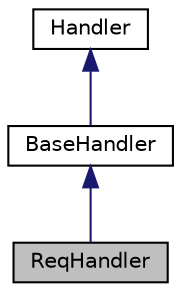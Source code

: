 digraph "ReqHandler"
{
 // LATEX_PDF_SIZE
  edge [fontname="Helvetica",fontsize="10",labelfontname="Helvetica",labelfontsize="10"];
  node [fontname="Helvetica",fontsize="10",shape=record];
  Node1 [label="ReqHandler",height=0.2,width=0.4,color="black", fillcolor="grey75", style="filled", fontcolor="black",tooltip=" "];
  Node2 -> Node1 [dir="back",color="midnightblue",fontsize="10",style="solid"];
  Node2 [label="BaseHandler",height=0.2,width=0.4,color="black", fillcolor="white", style="filled",URL="$classBaseHandler.html",tooltip=" "];
  Node3 -> Node2 [dir="back",color="midnightblue",fontsize="10",style="solid"];
  Node3 [label="Handler",height=0.2,width=0.4,color="black", fillcolor="white", style="filled",URL="$classHandler.html",tooltip="The base class for handling requests."];
}
